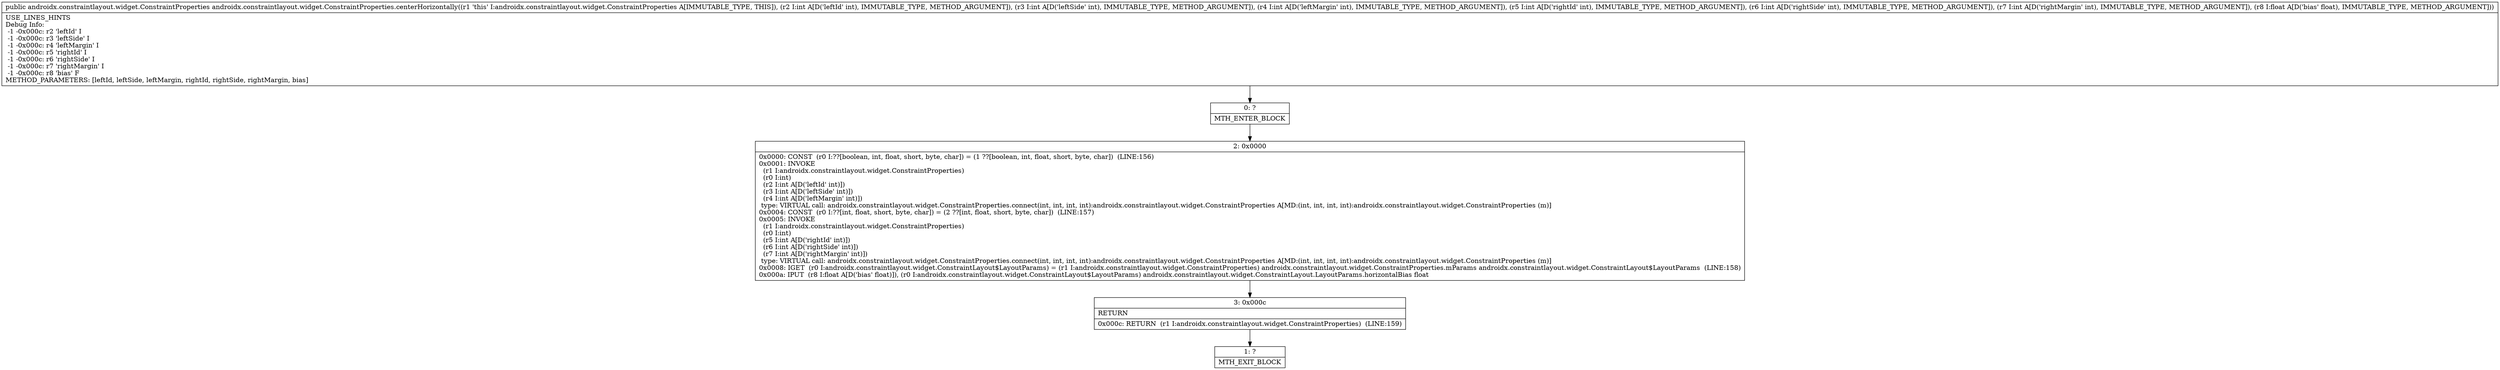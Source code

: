 digraph "CFG forandroidx.constraintlayout.widget.ConstraintProperties.centerHorizontally(IIIIIIF)Landroidx\/constraintlayout\/widget\/ConstraintProperties;" {
Node_0 [shape=record,label="{0\:\ ?|MTH_ENTER_BLOCK\l}"];
Node_2 [shape=record,label="{2\:\ 0x0000|0x0000: CONST  (r0 I:??[boolean, int, float, short, byte, char]) = (1 ??[boolean, int, float, short, byte, char])  (LINE:156)\l0x0001: INVOKE  \l  (r1 I:androidx.constraintlayout.widget.ConstraintProperties)\l  (r0 I:int)\l  (r2 I:int A[D('leftId' int)])\l  (r3 I:int A[D('leftSide' int)])\l  (r4 I:int A[D('leftMargin' int)])\l type: VIRTUAL call: androidx.constraintlayout.widget.ConstraintProperties.connect(int, int, int, int):androidx.constraintlayout.widget.ConstraintProperties A[MD:(int, int, int, int):androidx.constraintlayout.widget.ConstraintProperties (m)]\l0x0004: CONST  (r0 I:??[int, float, short, byte, char]) = (2 ??[int, float, short, byte, char])  (LINE:157)\l0x0005: INVOKE  \l  (r1 I:androidx.constraintlayout.widget.ConstraintProperties)\l  (r0 I:int)\l  (r5 I:int A[D('rightId' int)])\l  (r6 I:int A[D('rightSide' int)])\l  (r7 I:int A[D('rightMargin' int)])\l type: VIRTUAL call: androidx.constraintlayout.widget.ConstraintProperties.connect(int, int, int, int):androidx.constraintlayout.widget.ConstraintProperties A[MD:(int, int, int, int):androidx.constraintlayout.widget.ConstraintProperties (m)]\l0x0008: IGET  (r0 I:androidx.constraintlayout.widget.ConstraintLayout$LayoutParams) = (r1 I:androidx.constraintlayout.widget.ConstraintProperties) androidx.constraintlayout.widget.ConstraintProperties.mParams androidx.constraintlayout.widget.ConstraintLayout$LayoutParams  (LINE:158)\l0x000a: IPUT  (r8 I:float A[D('bias' float)]), (r0 I:androidx.constraintlayout.widget.ConstraintLayout$LayoutParams) androidx.constraintlayout.widget.ConstraintLayout.LayoutParams.horizontalBias float \l}"];
Node_3 [shape=record,label="{3\:\ 0x000c|RETURN\l|0x000c: RETURN  (r1 I:androidx.constraintlayout.widget.ConstraintProperties)  (LINE:159)\l}"];
Node_1 [shape=record,label="{1\:\ ?|MTH_EXIT_BLOCK\l}"];
MethodNode[shape=record,label="{public androidx.constraintlayout.widget.ConstraintProperties androidx.constraintlayout.widget.ConstraintProperties.centerHorizontally((r1 'this' I:androidx.constraintlayout.widget.ConstraintProperties A[IMMUTABLE_TYPE, THIS]), (r2 I:int A[D('leftId' int), IMMUTABLE_TYPE, METHOD_ARGUMENT]), (r3 I:int A[D('leftSide' int), IMMUTABLE_TYPE, METHOD_ARGUMENT]), (r4 I:int A[D('leftMargin' int), IMMUTABLE_TYPE, METHOD_ARGUMENT]), (r5 I:int A[D('rightId' int), IMMUTABLE_TYPE, METHOD_ARGUMENT]), (r6 I:int A[D('rightSide' int), IMMUTABLE_TYPE, METHOD_ARGUMENT]), (r7 I:int A[D('rightMargin' int), IMMUTABLE_TYPE, METHOD_ARGUMENT]), (r8 I:float A[D('bias' float), IMMUTABLE_TYPE, METHOD_ARGUMENT]))  | USE_LINES_HINTS\lDebug Info:\l  \-1 \-0x000c: r2 'leftId' I\l  \-1 \-0x000c: r3 'leftSide' I\l  \-1 \-0x000c: r4 'leftMargin' I\l  \-1 \-0x000c: r5 'rightId' I\l  \-1 \-0x000c: r6 'rightSide' I\l  \-1 \-0x000c: r7 'rightMargin' I\l  \-1 \-0x000c: r8 'bias' F\lMETHOD_PARAMETERS: [leftId, leftSide, leftMargin, rightId, rightSide, rightMargin, bias]\l}"];
MethodNode -> Node_0;Node_0 -> Node_2;
Node_2 -> Node_3;
Node_3 -> Node_1;
}

